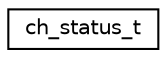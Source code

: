 digraph "Graphical Class Hierarchy"
{
 // LATEX_PDF_SIZE
  edge [fontname="Helvetica",fontsize="10",labelfontname="Helvetica",labelfontsize="10"];
  node [fontname="Helvetica",fontsize="10",shape=record];
  rankdir="LR";
  Node0 [label="ch_status_t",height=0.2,width=0.4,color="black", fillcolor="white", style="filled",URL="$structch__status__t.html",tooltip=" "];
}
